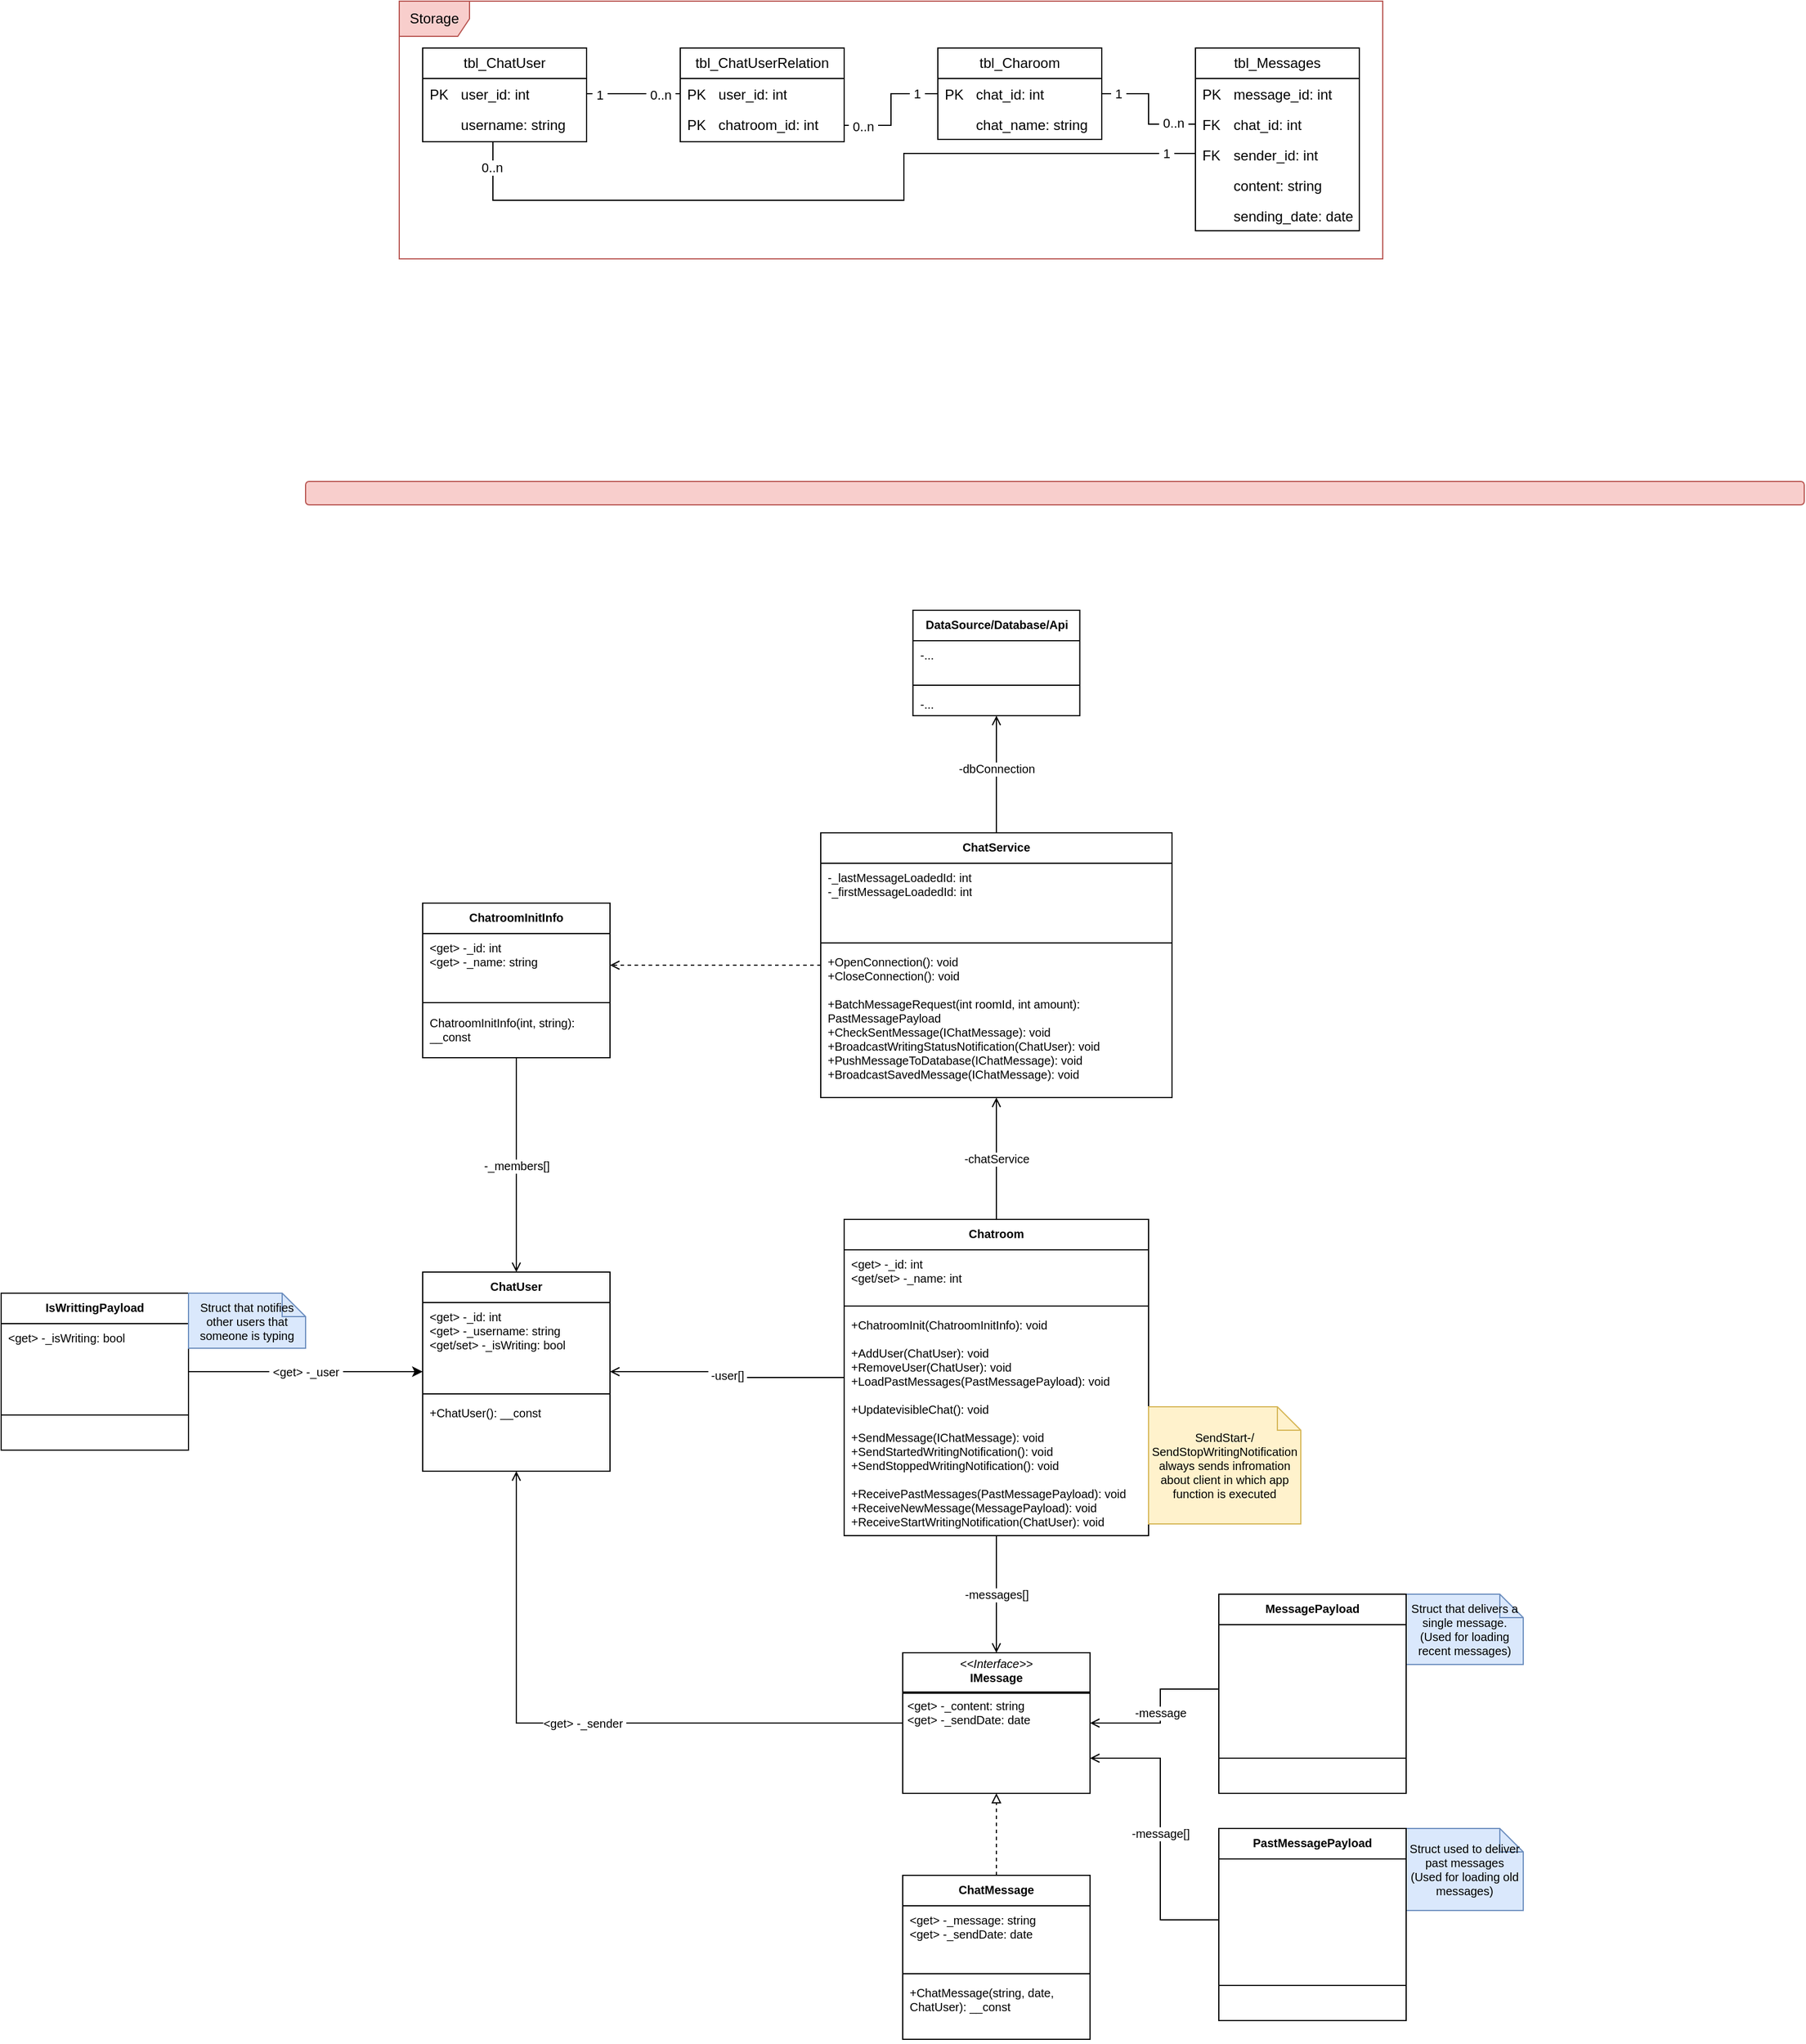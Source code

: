 <mxfile version="24.0.7" type="github">
  <diagram name="Pagina-1" id="_BIcd2fGNGywZXepcDtC">
    <mxGraphModel dx="1851" dy="1696" grid="1" gridSize="10" guides="1" tooltips="1" connect="1" arrows="1" fold="1" page="1" pageScale="1" pageWidth="827" pageHeight="1169" math="0" shadow="0">
      <root>
        <mxCell id="0" />
        <mxCell id="1" parent="0" />
        <mxCell id="oJ9yVa5YV7pGG5SNaFQi-99" value="Storage" style="shape=umlFrame;whiteSpace=wrap;html=1;pointerEvents=0;fillColor=#f8cecc;strokeColor=#b85450;swimlaneFillColor=none;fillStyle=auto;" vertex="1" parent="1">
          <mxGeometry x="-300" y="-680" width="840" height="220" as="geometry" />
        </mxCell>
        <mxCell id="otVkLo7p5fC6BMHa_1EE-22" value="Struct used to deliver past messages&lt;br style=&quot;font-size: 10px;&quot;&gt;(Used for loading old mes&lt;span style=&quot;background-color: initial; font-size: 10px;&quot;&gt;sages)&lt;/span&gt;" style="shape=note;size=20;whiteSpace=wrap;html=1;fontSize=10;fillColor=#dae8fc;strokeColor=#6c8ebf;" parent="1" vertex="1">
          <mxGeometry x="560" y="880" width="100" height="70" as="geometry" />
        </mxCell>
        <mxCell id="otVkLo7p5fC6BMHa_1EE-1" value="ChatUser" style="swimlane;fontStyle=1;align=center;verticalAlign=top;childLayout=stackLayout;horizontal=1;startSize=26;horizontalStack=0;resizeParent=1;resizeParentMax=0;resizeLast=0;collapsible=1;marginBottom=0;whiteSpace=wrap;html=1;fontSize=10;" parent="1" vertex="1">
          <mxGeometry x="-280" y="405" width="160" height="170" as="geometry" />
        </mxCell>
        <mxCell id="otVkLo7p5fC6BMHa_1EE-2" value="&lt;div style=&quot;font-size: 10px;&quot;&gt;&lt;span style=&quot;background-color: initial; font-size: 10px;&quot;&gt;&amp;lt;get&amp;gt; -_id: int&lt;/span&gt;&lt;br style=&quot;font-size: 10px;&quot;&gt;&lt;/div&gt;&lt;div style=&quot;font-size: 10px;&quot;&gt;&amp;lt;get&amp;gt; -_username: string&lt;div style=&quot;font-size: 10px;&quot;&gt;&amp;lt;get/set&amp;gt; -_isWriting: bool&lt;/div&gt;&lt;div style=&quot;font-size: 10px;&quot;&gt;&lt;br style=&quot;font-size: 10px;&quot;&gt;&lt;/div&gt;&lt;div style=&quot;font-size: 10px;&quot;&gt;&lt;br style=&quot;font-size: 10px;&quot;&gt;&lt;/div&gt;&lt;/div&gt;" style="text;strokeColor=none;fillColor=none;align=left;verticalAlign=top;spacingLeft=4;spacingRight=4;overflow=hidden;rotatable=0;points=[[0,0.5],[1,0.5]];portConstraint=eastwest;whiteSpace=wrap;html=1;fontSize=10;" parent="otVkLo7p5fC6BMHa_1EE-1" vertex="1">
          <mxGeometry y="26" width="160" height="74" as="geometry" />
        </mxCell>
        <mxCell id="otVkLo7p5fC6BMHa_1EE-3" value="" style="line;strokeWidth=1;fillColor=none;align=left;verticalAlign=middle;spacingTop=-1;spacingLeft=3;spacingRight=3;rotatable=0;labelPosition=right;points=[];portConstraint=eastwest;strokeColor=inherit;fontSize=10;" parent="otVkLo7p5fC6BMHa_1EE-1" vertex="1">
          <mxGeometry y="100" width="160" height="8" as="geometry" />
        </mxCell>
        <mxCell id="otVkLo7p5fC6BMHa_1EE-4" value="+ChatUser(): __const" style="text;strokeColor=none;fillColor=none;align=left;verticalAlign=top;spacingLeft=4;spacingRight=4;overflow=hidden;rotatable=0;points=[[0,0.5],[1,0.5]];portConstraint=eastwest;whiteSpace=wrap;html=1;fontSize=10;" parent="otVkLo7p5fC6BMHa_1EE-1" vertex="1">
          <mxGeometry y="108" width="160" height="62" as="geometry" />
        </mxCell>
        <mxCell id="oJ9yVa5YV7pGG5SNaFQi-9" style="edgeStyle=orthogonalEdgeStyle;rounded=0;orthogonalLoop=1;jettySize=auto;html=1;endArrow=open;endFill=0;fontSize=10;" edge="1" parent="1" source="otVkLo7p5fC6BMHa_1EE-5" target="oJ9yVa5YV7pGG5SNaFQi-4">
          <mxGeometry relative="1" as="geometry" />
        </mxCell>
        <mxCell id="oJ9yVa5YV7pGG5SNaFQi-23" value="-dbConnection" style="edgeLabel;html=1;align=center;verticalAlign=middle;resizable=0;points=[];fontSize=10;" vertex="1" connectable="0" parent="oJ9yVa5YV7pGG5SNaFQi-9">
          <mxGeometry x="0.11" relative="1" as="geometry">
            <mxPoint as="offset" />
          </mxGeometry>
        </mxCell>
        <mxCell id="oJ9yVa5YV7pGG5SNaFQi-48" style="edgeStyle=orthogonalEdgeStyle;rounded=0;orthogonalLoop=1;jettySize=auto;html=1;dashed=1;endArrow=open;endFill=0;" edge="1" parent="1" source="otVkLo7p5fC6BMHa_1EE-5" target="oJ9yVa5YV7pGG5SNaFQi-25">
          <mxGeometry relative="1" as="geometry" />
        </mxCell>
        <mxCell id="otVkLo7p5fC6BMHa_1EE-5" value="Chat&lt;span style=&quot;background-color: initial; font-size: 10px;&quot;&gt;Service&lt;/span&gt;" style="swimlane;fontStyle=1;align=center;verticalAlign=top;childLayout=stackLayout;horizontal=1;startSize=26;horizontalStack=0;resizeParent=1;resizeParentMax=0;resizeLast=0;collapsible=1;marginBottom=0;whiteSpace=wrap;html=1;fontSize=10;" parent="1" vertex="1">
          <mxGeometry x="60" y="30" width="300" height="226" as="geometry">
            <mxRectangle x="60" y="30" width="90" height="30" as="alternateBounds" />
          </mxGeometry>
        </mxCell>
        <mxCell id="otVkLo7p5fC6BMHa_1EE-6" value="&lt;div style=&quot;font-size: 10px;&quot;&gt;-_lastMessageLoadedId: int&lt;/div&gt;&lt;div style=&quot;font-size: 10px;&quot;&gt;-_firstMessageLoadedId: int&lt;/div&gt;" style="text;strokeColor=none;fillColor=none;align=left;verticalAlign=top;spacingLeft=4;spacingRight=4;overflow=hidden;rotatable=0;points=[[0,0.5],[1,0.5]];portConstraint=eastwest;whiteSpace=wrap;html=1;fontSize=10;" parent="otVkLo7p5fC6BMHa_1EE-5" vertex="1">
          <mxGeometry y="26" width="300" height="64" as="geometry" />
        </mxCell>
        <mxCell id="otVkLo7p5fC6BMHa_1EE-7" value="" style="line;strokeWidth=1;fillColor=none;align=left;verticalAlign=middle;spacingTop=-1;spacingLeft=3;spacingRight=3;rotatable=0;labelPosition=right;points=[];portConstraint=eastwest;strokeColor=inherit;fontSize=10;" parent="otVkLo7p5fC6BMHa_1EE-5" vertex="1">
          <mxGeometry y="90" width="300" height="8" as="geometry" />
        </mxCell>
        <mxCell id="otVkLo7p5fC6BMHa_1EE-8" value="+OpenConnection(): void&lt;div style=&quot;font-size: 10px;&quot;&gt;+CloseConnection(): void&lt;/div&gt;&lt;div style=&quot;font-size: 10px;&quot;&gt;&lt;br style=&quot;font-size: 10px;&quot;&gt;&lt;/div&gt;&lt;div style=&quot;font-size: 10px;&quot;&gt;+BatchMessageRequest(int roomId, int amount): PastMessagePayload&lt;/div&gt;+CheckSentMessage(IChatMessage): void&lt;div style=&quot;font-size: 10px;&quot;&gt;+BroadcastWritingStatusNotification(ChatUser): void&lt;/div&gt;&lt;div style=&quot;font-size: 10px;&quot;&gt;+PushMessageToDatabase(IChatMessage): void&lt;/div&gt;&lt;div style=&quot;font-size: 10px;&quot;&gt;+BroadcastSavedMessage(IChatMessage): void&lt;/div&gt;" style="text;strokeColor=none;fillColor=none;align=left;verticalAlign=top;spacingLeft=4;spacingRight=4;overflow=hidden;rotatable=0;points=[[0,0.5],[1,0.5]];portConstraint=eastwest;whiteSpace=wrap;html=1;fontSize=10;" parent="otVkLo7p5fC6BMHa_1EE-5" vertex="1">
          <mxGeometry y="98" width="300" height="128" as="geometry" />
        </mxCell>
        <mxCell id="oJ9yVa5YV7pGG5SNaFQi-1" value="-messages[]" style="edgeStyle=orthogonalEdgeStyle;rounded=0;orthogonalLoop=1;jettySize=auto;html=1;endArrow=open;endFill=0;fontSize=10;" edge="1" parent="1" source="otVkLo7p5fC6BMHa_1EE-9" target="oJ9yVa5YV7pGG5SNaFQi-46">
          <mxGeometry relative="1" as="geometry" />
        </mxCell>
        <mxCell id="oJ9yVa5YV7pGG5SNaFQi-2" value="&amp;nbsp;-user[]&amp;nbsp;" style="edgeStyle=orthogonalEdgeStyle;rounded=0;orthogonalLoop=1;jettySize=auto;html=1;endArrow=open;endFill=0;fontSize=10;" edge="1" parent="1" source="otVkLo7p5fC6BMHa_1EE-9" target="otVkLo7p5fC6BMHa_1EE-1">
          <mxGeometry relative="1" as="geometry" />
        </mxCell>
        <mxCell id="oJ9yVa5YV7pGG5SNaFQi-8" value="-chatService" style="edgeStyle=orthogonalEdgeStyle;rounded=0;orthogonalLoop=1;jettySize=auto;html=1;fontSize=10;endArrow=open;endFill=0;" edge="1" parent="1" source="otVkLo7p5fC6BMHa_1EE-9" target="otVkLo7p5fC6BMHa_1EE-5">
          <mxGeometry relative="1" as="geometry" />
        </mxCell>
        <mxCell id="otVkLo7p5fC6BMHa_1EE-9" value="Chatroom" style="swimlane;fontStyle=1;align=center;verticalAlign=top;childLayout=stackLayout;horizontal=1;startSize=26;horizontalStack=0;resizeParent=1;resizeParentMax=0;resizeLast=0;collapsible=1;marginBottom=0;whiteSpace=wrap;html=1;fontSize=10;" parent="1" vertex="1">
          <mxGeometry x="80" y="360" width="260" height="270" as="geometry" />
        </mxCell>
        <mxCell id="otVkLo7p5fC6BMHa_1EE-10" value="&amp;lt;get&amp;gt; -_id: int&lt;div&gt;&amp;lt;get/set&amp;gt; -_name: int&lt;span style=&quot;background-color: initial;&quot;&gt;&amp;nbsp;&lt;/span&gt;&lt;/div&gt;" style="text;strokeColor=none;fillColor=none;align=left;verticalAlign=top;spacingLeft=4;spacingRight=4;overflow=hidden;rotatable=0;points=[[0,0.5],[1,0.5]];portConstraint=eastwest;whiteSpace=wrap;html=1;fontSize=10;" parent="otVkLo7p5fC6BMHa_1EE-9" vertex="1">
          <mxGeometry y="26" width="260" height="44" as="geometry" />
        </mxCell>
        <mxCell id="otVkLo7p5fC6BMHa_1EE-11" value="" style="line;strokeWidth=1;fillColor=none;align=left;verticalAlign=middle;spacingTop=-1;spacingLeft=3;spacingRight=3;rotatable=0;labelPosition=right;points=[];portConstraint=eastwest;strokeColor=inherit;fontSize=10;" parent="otVkLo7p5fC6BMHa_1EE-9" vertex="1">
          <mxGeometry y="70" width="260" height="8" as="geometry" />
        </mxCell>
        <mxCell id="otVkLo7p5fC6BMHa_1EE-12" value="&lt;div style=&quot;font-size: 10px;&quot;&gt;+ChatroomInit(ChatroomInitInfo): void&lt;/div&gt;&lt;div style=&quot;font-size: 10px;&quot;&gt;&lt;br&gt;&lt;/div&gt;+AddUser(ChatUser): void&lt;div style=&quot;font-size: 10px;&quot;&gt;+RemoveUser(ChatUser): void&lt;/div&gt;&lt;div style=&quot;font-size: 10px;&quot;&gt;+LoadPastMessages(PastMessagePayload): void&lt;br style=&quot;font-size: 10px;&quot;&gt;&lt;div style=&quot;font-size: 10px;&quot;&gt;&lt;br style=&quot;font-size: 10px;&quot;&gt;&lt;/div&gt;&lt;div style=&quot;font-size: 10px;&quot;&gt;+UpdatevisibleChat(): void&lt;br&gt;&lt;/div&gt;&lt;div style=&quot;font-size: 10px;&quot;&gt;&lt;br&gt;&lt;/div&gt;&lt;div style=&quot;font-size: 10px;&quot;&gt;+SendMessage(IChatMessage): void&lt;/div&gt;&lt;div style=&quot;font-size: 10px;&quot;&gt;+SendStartedWritingNotification(): void&lt;br style=&quot;font-size: 10px;&quot;&gt;&lt;/div&gt;&lt;div style=&quot;font-size: 10px;&quot;&gt;&lt;span style=&quot;background-color: initial; font-size: 10px;&quot;&gt;+SendStoppedWritingNotification(): void&lt;/span&gt;&lt;br style=&quot;font-size: 10px;&quot;&gt;&lt;/div&gt;&lt;div style=&quot;font-size: 10px;&quot;&gt;&lt;span style=&quot;background-color: initial; font-size: 10px;&quot;&gt;&lt;br style=&quot;font-size: 10px;&quot;&gt;&lt;/span&gt;&lt;/div&gt;&lt;div style=&quot;font-size: 10px;&quot;&gt;+ReceivePastMessages(PastMessagePayload): void&lt;span style=&quot;background-color: initial; font-size: 10px;&quot;&gt;&lt;br style=&quot;font-size: 10px;&quot;&gt;&lt;/span&gt;&lt;/div&gt;&lt;div style=&quot;font-size: 10px;&quot;&gt;&lt;div style=&quot;font-size: 10px;&quot;&gt;+ReceiveNewMessage(MessagePayload): void&lt;/div&gt;&lt;div style=&quot;font-size: 10px;&quot;&gt;+ReceiveStartWritingNotification(ChatUser): void&lt;/div&gt;&lt;/div&gt;&lt;/div&gt;" style="text;strokeColor=none;fillColor=none;align=left;verticalAlign=top;spacingLeft=4;spacingRight=4;overflow=hidden;rotatable=0;points=[[0,0.5],[1,0.5]];portConstraint=eastwest;whiteSpace=wrap;html=1;fontSize=10;" parent="otVkLo7p5fC6BMHa_1EE-9" vertex="1">
          <mxGeometry y="78" width="260" height="192" as="geometry" />
        </mxCell>
        <mxCell id="oJ9yVa5YV7pGG5SNaFQi-47" style="edgeStyle=orthogonalEdgeStyle;rounded=0;orthogonalLoop=1;jettySize=auto;html=1;dashed=1;endArrow=block;endFill=0;fontSize=10;" edge="1" parent="1" source="otVkLo7p5fC6BMHa_1EE-13" target="oJ9yVa5YV7pGG5SNaFQi-46">
          <mxGeometry relative="1" as="geometry" />
        </mxCell>
        <mxCell id="otVkLo7p5fC6BMHa_1EE-13" value="ChatMessage" style="swimlane;fontStyle=1;align=center;verticalAlign=top;childLayout=stackLayout;horizontal=1;startSize=26;horizontalStack=0;resizeParent=1;resizeParentMax=0;resizeLast=0;collapsible=1;marginBottom=0;whiteSpace=wrap;html=1;fontSize=10;" parent="1" vertex="1">
          <mxGeometry x="130" y="920" width="160" height="140" as="geometry" />
        </mxCell>
        <mxCell id="otVkLo7p5fC6BMHa_1EE-14" value="&amp;lt;get&amp;gt; -_message: string&lt;div style=&quot;font-size: 10px;&quot;&gt;&amp;lt;get&amp;gt; -_sendDate: date&lt;/div&gt;" style="text;strokeColor=none;fillColor=none;align=left;verticalAlign=top;spacingLeft=4;spacingRight=4;overflow=hidden;rotatable=0;points=[[0,0.5],[1,0.5]];portConstraint=eastwest;whiteSpace=wrap;html=1;fontSize=10;" parent="otVkLo7p5fC6BMHa_1EE-13" vertex="1">
          <mxGeometry y="26" width="160" height="54" as="geometry" />
        </mxCell>
        <mxCell id="otVkLo7p5fC6BMHa_1EE-15" value="" style="line;strokeWidth=1;fillColor=none;align=left;verticalAlign=middle;spacingTop=-1;spacingLeft=3;spacingRight=3;rotatable=0;labelPosition=right;points=[];portConstraint=eastwest;strokeColor=inherit;fontSize=10;" parent="otVkLo7p5fC6BMHa_1EE-13" vertex="1">
          <mxGeometry y="80" width="160" height="8" as="geometry" />
        </mxCell>
        <mxCell id="otVkLo7p5fC6BMHa_1EE-16" value="+ChatMessage(string, date, ChatUser): __const" style="text;strokeColor=none;fillColor=none;align=left;verticalAlign=top;spacingLeft=4;spacingRight=4;overflow=hidden;rotatable=0;points=[[0,0.5],[1,0.5]];portConstraint=eastwest;whiteSpace=wrap;html=1;fontSize=10;" parent="otVkLo7p5fC6BMHa_1EE-13" vertex="1">
          <mxGeometry y="88" width="160" height="52" as="geometry" />
        </mxCell>
        <mxCell id="otVkLo7p5fC6BMHa_1EE-17" value="PastMessagePayload" style="swimlane;fontStyle=1;align=center;verticalAlign=top;childLayout=stackLayout;horizontal=1;startSize=26;horizontalStack=0;resizeParent=1;resizeParentMax=0;resizeLast=0;collapsible=1;marginBottom=0;whiteSpace=wrap;html=1;fontSize=10;" parent="1" vertex="1">
          <mxGeometry x="400" y="880" width="160" height="164" as="geometry" />
        </mxCell>
        <mxCell id="otVkLo7p5fC6BMHa_1EE-18" value="&amp;nbsp;" style="text;strokeColor=none;fillColor=none;align=left;verticalAlign=top;spacingLeft=4;spacingRight=4;overflow=hidden;rotatable=0;points=[[0,0.5],[1,0.5]];portConstraint=eastwest;whiteSpace=wrap;html=1;fontSize=10;" parent="otVkLo7p5fC6BMHa_1EE-17" vertex="1">
          <mxGeometry y="26" width="160" height="104" as="geometry" />
        </mxCell>
        <mxCell id="otVkLo7p5fC6BMHa_1EE-19" value="" style="line;strokeWidth=1;fillColor=none;align=left;verticalAlign=middle;spacingTop=-1;spacingLeft=3;spacingRight=3;rotatable=0;labelPosition=right;points=[];portConstraint=eastwest;strokeColor=inherit;fontSize=10;" parent="otVkLo7p5fC6BMHa_1EE-17" vertex="1">
          <mxGeometry y="130" width="160" height="8" as="geometry" />
        </mxCell>
        <mxCell id="otVkLo7p5fC6BMHa_1EE-20" value="&amp;nbsp;" style="text;strokeColor=none;fillColor=none;align=left;verticalAlign=top;spacingLeft=4;spacingRight=4;overflow=hidden;rotatable=0;points=[[0,0.5],[1,0.5]];portConstraint=eastwest;whiteSpace=wrap;html=1;fontSize=10;" parent="otVkLo7p5fC6BMHa_1EE-17" vertex="1">
          <mxGeometry y="138" width="160" height="26" as="geometry" />
        </mxCell>
        <mxCell id="oJ9yVa5YV7pGG5SNaFQi-29" value="&amp;nbsp;&amp;lt;get&amp;gt; -_user&amp;nbsp;" style="edgeStyle=orthogonalEdgeStyle;rounded=0;orthogonalLoop=1;jettySize=auto;html=1;fontSize=10;" edge="1" parent="1" source="otVkLo7p5fC6BMHa_1EE-23" target="otVkLo7p5fC6BMHa_1EE-1">
          <mxGeometry relative="1" as="geometry" />
        </mxCell>
        <mxCell id="otVkLo7p5fC6BMHa_1EE-23" value="IsWrittingPayload" style="swimlane;fontStyle=1;align=center;verticalAlign=top;childLayout=stackLayout;horizontal=1;startSize=26;horizontalStack=0;resizeParent=1;resizeParentMax=0;resizeLast=0;collapsible=1;marginBottom=0;whiteSpace=wrap;html=1;fontSize=10;" parent="1" vertex="1">
          <mxGeometry x="-640" y="423" width="160" height="134" as="geometry" />
        </mxCell>
        <mxCell id="otVkLo7p5fC6BMHa_1EE-24" value="&amp;lt;get&amp;gt; -_isWriting: bool" style="text;strokeColor=none;fillColor=none;align=left;verticalAlign=top;spacingLeft=4;spacingRight=4;overflow=hidden;rotatable=0;points=[[0,0.5],[1,0.5]];portConstraint=eastwest;whiteSpace=wrap;html=1;fontSize=10;" parent="otVkLo7p5fC6BMHa_1EE-23" vertex="1">
          <mxGeometry y="26" width="160" height="74" as="geometry" />
        </mxCell>
        <mxCell id="otVkLo7p5fC6BMHa_1EE-25" value="" style="line;strokeWidth=1;fillColor=none;align=left;verticalAlign=middle;spacingTop=-1;spacingLeft=3;spacingRight=3;rotatable=0;labelPosition=right;points=[];portConstraint=eastwest;strokeColor=inherit;fontSize=10;" parent="otVkLo7p5fC6BMHa_1EE-23" vertex="1">
          <mxGeometry y="100" width="160" height="8" as="geometry" />
        </mxCell>
        <mxCell id="otVkLo7p5fC6BMHa_1EE-26" value="&amp;nbsp;" style="text;strokeColor=none;fillColor=none;align=left;verticalAlign=top;spacingLeft=4;spacingRight=4;overflow=hidden;rotatable=0;points=[[0,0.5],[1,0.5]];portConstraint=eastwest;whiteSpace=wrap;html=1;fontSize=10;" parent="otVkLo7p5fC6BMHa_1EE-23" vertex="1">
          <mxGeometry y="108" width="160" height="26" as="geometry" />
        </mxCell>
        <mxCell id="otVkLo7p5fC6BMHa_1EE-28" value="Struct that notifies other users that someone is typing" style="shape=note;size=20;whiteSpace=wrap;html=1;fontSize=10;fillColor=#dae8fc;strokeColor=#6c8ebf;" parent="1" vertex="1">
          <mxGeometry x="-480" y="423" width="100" height="47" as="geometry" />
        </mxCell>
        <mxCell id="otVkLo7p5fC6BMHa_1EE-33" value="Struct that delivers a single message.&lt;br style=&quot;font-size: 10px;&quot;&gt;(Used for loading recent messages)" style="shape=note;size=20;whiteSpace=wrap;html=1;fontSize=10;fillColor=#dae8fc;strokeColor=#6c8ebf;" parent="1" vertex="1">
          <mxGeometry x="560" y="680" width="100" height="60" as="geometry" />
        </mxCell>
        <mxCell id="oJ9yVa5YV7pGG5SNaFQi-3" value="&amp;lt;get&amp;gt; -_sender&amp;nbsp;" style="edgeStyle=orthogonalEdgeStyle;rounded=0;orthogonalLoop=1;jettySize=auto;html=1;endArrow=open;endFill=0;fontSize=10;" edge="1" parent="1" source="oJ9yVa5YV7pGG5SNaFQi-46" target="otVkLo7p5fC6BMHa_1EE-1">
          <mxGeometry relative="1" as="geometry" />
        </mxCell>
        <mxCell id="oJ9yVa5YV7pGG5SNaFQi-4" value="DataSource/Database/Api" style="swimlane;fontStyle=1;align=center;verticalAlign=top;childLayout=stackLayout;horizontal=1;startSize=26;horizontalStack=0;resizeParent=1;resizeParentMax=0;resizeLast=0;collapsible=1;marginBottom=0;whiteSpace=wrap;html=1;fontSize=10;" vertex="1" parent="1">
          <mxGeometry x="138.75" y="-160" width="142.5" height="90" as="geometry" />
        </mxCell>
        <mxCell id="oJ9yVa5YV7pGG5SNaFQi-5" value="-..." style="text;strokeColor=none;fillColor=none;align=left;verticalAlign=top;spacingLeft=4;spacingRight=4;overflow=hidden;rotatable=0;points=[[0,0.5],[1,0.5]];portConstraint=eastwest;whiteSpace=wrap;html=1;fontSize=10;" vertex="1" parent="oJ9yVa5YV7pGG5SNaFQi-4">
          <mxGeometry y="26" width="142.5" height="34" as="geometry" />
        </mxCell>
        <mxCell id="oJ9yVa5YV7pGG5SNaFQi-6" value="" style="line;strokeWidth=1;fillColor=none;align=left;verticalAlign=middle;spacingTop=-1;spacingLeft=3;spacingRight=3;rotatable=0;labelPosition=right;points=[];portConstraint=eastwest;strokeColor=inherit;fontSize=10;" vertex="1" parent="oJ9yVa5YV7pGG5SNaFQi-4">
          <mxGeometry y="60" width="142.5" height="8" as="geometry" />
        </mxCell>
        <mxCell id="oJ9yVa5YV7pGG5SNaFQi-7" value="-..." style="text;strokeColor=none;fillColor=none;align=left;verticalAlign=top;spacingLeft=4;spacingRight=4;overflow=hidden;rotatable=0;points=[[0,0.5],[1,0.5]];portConstraint=eastwest;whiteSpace=wrap;html=1;fontSize=10;" vertex="1" parent="oJ9yVa5YV7pGG5SNaFQi-4">
          <mxGeometry y="68" width="142.5" height="22" as="geometry" />
        </mxCell>
        <mxCell id="oJ9yVa5YV7pGG5SNaFQi-10" value="SendStart-/&lt;div style=&quot;font-size: 10px;&quot;&gt;SendStopWritingNotification always sends infromation about client in which app function is executed&lt;/div&gt;" style="shape=note;size=20;whiteSpace=wrap;html=1;fontSize=10;fillColor=#fff2cc;strokeColor=#d6b656;" vertex="1" parent="1">
          <mxGeometry x="340" y="520" width="130" height="100" as="geometry" />
        </mxCell>
        <mxCell id="oJ9yVa5YV7pGG5SNaFQi-11" value="" style="rounded=1;whiteSpace=wrap;html=1;fillColor=#f8cecc;strokeColor=#b85450;fontSize=10;" vertex="1" parent="1">
          <mxGeometry x="-380" y="-270" width="1280" height="20" as="geometry" />
        </mxCell>
        <mxCell id="otVkLo7p5fC6BMHa_1EE-29" value="MessagePayload" style="swimlane;fontStyle=1;align=center;verticalAlign=top;childLayout=stackLayout;horizontal=1;startSize=26;horizontalStack=0;resizeParent=1;resizeParentMax=0;resizeLast=0;collapsible=1;marginBottom=0;whiteSpace=wrap;html=1;fontSize=10;" parent="1" vertex="1">
          <mxGeometry x="400" y="680" width="160" height="170" as="geometry" />
        </mxCell>
        <mxCell id="otVkLo7p5fC6BMHa_1EE-30" value="&amp;nbsp;" style="text;strokeColor=none;fillColor=none;align=left;verticalAlign=top;spacingLeft=4;spacingRight=4;overflow=hidden;rotatable=0;points=[[0,0.5],[1,0.5]];portConstraint=eastwest;whiteSpace=wrap;html=1;fontSize=10;" parent="otVkLo7p5fC6BMHa_1EE-29" vertex="1">
          <mxGeometry y="26" width="160" height="110" as="geometry" />
        </mxCell>
        <mxCell id="otVkLo7p5fC6BMHa_1EE-31" value="" style="line;strokeWidth=1;fillColor=none;align=left;verticalAlign=middle;spacingTop=-1;spacingLeft=3;spacingRight=3;rotatable=0;labelPosition=right;points=[];portConstraint=eastwest;strokeColor=inherit;fontSize=10;" parent="otVkLo7p5fC6BMHa_1EE-29" vertex="1">
          <mxGeometry y="136" width="160" height="8" as="geometry" />
        </mxCell>
        <mxCell id="otVkLo7p5fC6BMHa_1EE-32" value="&amp;nbsp;" style="text;strokeColor=none;fillColor=none;align=left;verticalAlign=top;spacingLeft=4;spacingRight=4;overflow=hidden;rotatable=0;points=[[0,0.5],[1,0.5]];portConstraint=eastwest;whiteSpace=wrap;html=1;fontSize=10;" parent="otVkLo7p5fC6BMHa_1EE-29" vertex="1">
          <mxGeometry y="144" width="160" height="26" as="geometry" />
        </mxCell>
        <mxCell id="oJ9yVa5YV7pGG5SNaFQi-24" value="ChatroomInitInfo" style="swimlane;fontStyle=1;align=center;verticalAlign=top;childLayout=stackLayout;horizontal=1;startSize=26;horizontalStack=0;resizeParent=1;resizeParentMax=0;resizeLast=0;collapsible=1;marginBottom=0;whiteSpace=wrap;html=1;fontSize=10;" vertex="1" parent="1">
          <mxGeometry x="-280" y="90" width="160" height="132" as="geometry" />
        </mxCell>
        <mxCell id="oJ9yVa5YV7pGG5SNaFQi-25" value="&amp;lt;get&amp;gt; -_id: int&lt;div style=&quot;font-size: 10px;&quot;&gt;&amp;lt;get&amp;gt; -_name: string&lt;span style=&quot;background-color: initial; font-size: 10px;&quot;&gt;&amp;nbsp;&lt;/span&gt;&lt;/div&gt;" style="text;strokeColor=none;fillColor=none;align=left;verticalAlign=top;spacingLeft=4;spacingRight=4;overflow=hidden;rotatable=0;points=[[0,0.5],[1,0.5]];portConstraint=eastwest;whiteSpace=wrap;html=1;fontSize=10;" vertex="1" parent="oJ9yVa5YV7pGG5SNaFQi-24">
          <mxGeometry y="26" width="160" height="54" as="geometry" />
        </mxCell>
        <mxCell id="oJ9yVa5YV7pGG5SNaFQi-26" value="" style="line;strokeWidth=1;fillColor=none;align=left;verticalAlign=middle;spacingTop=-1;spacingLeft=3;spacingRight=3;rotatable=0;labelPosition=right;points=[];portConstraint=eastwest;strokeColor=inherit;fontSize=10;" vertex="1" parent="oJ9yVa5YV7pGG5SNaFQi-24">
          <mxGeometry y="80" width="160" height="10" as="geometry" />
        </mxCell>
        <mxCell id="oJ9yVa5YV7pGG5SNaFQi-27" value="ChatroomInitInfo(int, string): __const" style="text;strokeColor=none;fillColor=none;align=left;verticalAlign=top;spacingLeft=4;spacingRight=4;overflow=hidden;rotatable=0;points=[[0,0.5],[1,0.5]];portConstraint=eastwest;whiteSpace=wrap;html=1;fontSize=10;" vertex="1" parent="oJ9yVa5YV7pGG5SNaFQi-24">
          <mxGeometry y="90" width="160" height="42" as="geometry" />
        </mxCell>
        <mxCell id="oJ9yVa5YV7pGG5SNaFQi-28" value="-_members[]" style="edgeStyle=orthogonalEdgeStyle;rounded=0;orthogonalLoop=1;jettySize=auto;html=1;endArrow=open;endFill=0;fontSize=10;" edge="1" parent="1" source="oJ9yVa5YV7pGG5SNaFQi-24" target="otVkLo7p5fC6BMHa_1EE-1">
          <mxGeometry relative="1" as="geometry" />
        </mxCell>
        <mxCell id="oJ9yVa5YV7pGG5SNaFQi-30" value="&amp;nbsp;-message[]&amp;nbsp;" style="edgeStyle=orthogonalEdgeStyle;rounded=0;orthogonalLoop=1;jettySize=auto;html=1;endArrow=open;endFill=0;fontSize=10;" edge="1" parent="1" source="otVkLo7p5fC6BMHa_1EE-18" target="oJ9yVa5YV7pGG5SNaFQi-46">
          <mxGeometry relative="1" as="geometry">
            <Array as="points">
              <mxPoint x="350" y="958" />
              <mxPoint x="350" y="820" />
            </Array>
          </mxGeometry>
        </mxCell>
        <mxCell id="oJ9yVa5YV7pGG5SNaFQi-31" value="&amp;nbsp;-message&amp;nbsp;" style="edgeStyle=orthogonalEdgeStyle;rounded=0;orthogonalLoop=1;jettySize=auto;html=1;endArrow=open;endFill=0;fontSize=10;" edge="1" parent="1" source="otVkLo7p5fC6BMHa_1EE-30" target="oJ9yVa5YV7pGG5SNaFQi-46">
          <mxGeometry relative="1" as="geometry">
            <Array as="points">
              <mxPoint x="350" y="761" />
              <mxPoint x="350" y="790" />
            </Array>
          </mxGeometry>
        </mxCell>
        <mxCell id="oJ9yVa5YV7pGG5SNaFQi-46" value="&lt;p style=&quot;margin: 4px 0px 0px; text-align: center; font-size: 10px;&quot;&gt;&lt;font style=&quot;font-size: 10px;&quot;&gt;&lt;i style=&quot;font-size: 10px;&quot;&gt;&amp;lt;&amp;lt;Interface&amp;gt;&amp;gt;&lt;/i&gt;&lt;br style=&quot;font-size: 10px;&quot;&gt;&lt;b style=&quot;font-size: 10px;&quot;&gt;IMessage&lt;/b&gt;&lt;/font&gt;&lt;/p&gt;&lt;hr style=&quot;border-style: solid; font-size: 10px;&quot;&gt;&lt;p style=&quot;margin: 0px 0px 0px 4px; font-size: 10px;&quot;&gt;&lt;font style=&quot;font-size: 10px;&quot;&gt;&amp;lt;get&amp;gt; -_content: string&lt;br style=&quot;font-size: 10px;&quot;&gt;&amp;lt;get&amp;gt; -_sendDate: date&lt;/font&gt;&lt;/p&gt;&lt;p style=&quot;margin: 0px 0px 0px 4px; font-size: 10px;&quot;&gt;&lt;br style=&quot;font-size: 10px;&quot;&gt;&lt;/p&gt;" style="verticalAlign=top;align=left;overflow=fill;html=1;whiteSpace=wrap;fontSize=10;" vertex="1" parent="1">
          <mxGeometry x="130" y="730" width="160" height="120" as="geometry" />
        </mxCell>
        <mxCell id="oJ9yVa5YV7pGG5SNaFQi-55" value="tbl_Charoom" style="swimlane;fontStyle=0;childLayout=stackLayout;horizontal=1;startSize=26;fillColor=none;horizontalStack=0;resizeParent=1;resizeParentMax=0;resizeLast=0;collapsible=1;marginBottom=0;whiteSpace=wrap;html=1;" vertex="1" parent="1">
          <mxGeometry x="160" y="-640" width="140" height="78" as="geometry" />
        </mxCell>
        <mxCell id="oJ9yVa5YV7pGG5SNaFQi-57" value="PK&lt;span style=&quot;white-space: pre;&quot;&gt;&#x9;&lt;/span&gt;chat_id: int" style="text;strokeColor=none;fillColor=none;align=left;verticalAlign=top;spacingLeft=4;spacingRight=4;overflow=hidden;rotatable=0;points=[[0,0.5],[1,0.5]];portConstraint=eastwest;whiteSpace=wrap;html=1;" vertex="1" parent="oJ9yVa5YV7pGG5SNaFQi-55">
          <mxGeometry y="26" width="140" height="26" as="geometry" />
        </mxCell>
        <mxCell id="oJ9yVa5YV7pGG5SNaFQi-98" value="&lt;span style=&quot;white-space: pre;&quot;&gt;&#x9;&lt;/span&gt;chat_name: string" style="text;strokeColor=none;fillColor=none;align=left;verticalAlign=top;spacingLeft=4;spacingRight=4;overflow=hidden;rotatable=0;points=[[0,0.5],[1,0.5]];portConstraint=eastwest;whiteSpace=wrap;html=1;" vertex="1" parent="oJ9yVa5YV7pGG5SNaFQi-55">
          <mxGeometry y="52" width="140" height="26" as="geometry" />
        </mxCell>
        <mxCell id="oJ9yVa5YV7pGG5SNaFQi-85" style="edgeStyle=orthogonalEdgeStyle;rounded=0;orthogonalLoop=1;jettySize=auto;html=1;endArrow=none;endFill=0;spacing=0;" edge="1" parent="1" source="oJ9yVa5YV7pGG5SNaFQi-59" target="oJ9yVa5YV7pGG5SNaFQi-77">
          <mxGeometry relative="1" as="geometry">
            <mxPoint x="330" y="-500" as="targetPoint" />
            <Array as="points">
              <mxPoint x="-220" y="-510" />
              <mxPoint x="131" y="-510" />
              <mxPoint x="131" y="-550" />
            </Array>
          </mxGeometry>
        </mxCell>
        <mxCell id="oJ9yVa5YV7pGG5SNaFQi-96" value="&amp;nbsp;1&amp;nbsp;" style="edgeLabel;html=1;align=center;verticalAlign=middle;resizable=0;points=[];" vertex="1" connectable="0" parent="oJ9yVa5YV7pGG5SNaFQi-85">
          <mxGeometry x="0.927" relative="1" as="geometry">
            <mxPoint as="offset" />
          </mxGeometry>
        </mxCell>
        <mxCell id="oJ9yVa5YV7pGG5SNaFQi-97" value="&amp;nbsp;0..n&amp;nbsp;" style="edgeLabel;html=1;align=center;verticalAlign=middle;resizable=0;points=[];" vertex="1" connectable="0" parent="oJ9yVa5YV7pGG5SNaFQi-85">
          <mxGeometry x="-0.936" y="-1" relative="1" as="geometry">
            <mxPoint as="offset" />
          </mxGeometry>
        </mxCell>
        <mxCell id="oJ9yVa5YV7pGG5SNaFQi-59" value="tbl_ChatUser" style="swimlane;fontStyle=0;childLayout=stackLayout;horizontal=1;startSize=26;fillColor=none;horizontalStack=0;resizeParent=1;resizeParentMax=0;resizeLast=0;collapsible=1;marginBottom=0;whiteSpace=wrap;html=1;" vertex="1" parent="1">
          <mxGeometry x="-280" y="-640" width="140" height="80" as="geometry" />
        </mxCell>
        <mxCell id="oJ9yVa5YV7pGG5SNaFQi-60" value="PK&lt;span style=&quot;white-space: pre;&quot;&gt;&#x9;&lt;/span&gt;user_id: int" style="text;strokeColor=none;fillColor=none;align=left;verticalAlign=top;spacingLeft=4;spacingRight=4;overflow=hidden;rotatable=0;points=[[0,0.5],[1,0.5]];portConstraint=eastwest;whiteSpace=wrap;html=1;" vertex="1" parent="oJ9yVa5YV7pGG5SNaFQi-59">
          <mxGeometry y="26" width="140" height="26" as="geometry" />
        </mxCell>
        <mxCell id="oJ9yVa5YV7pGG5SNaFQi-67" value="&lt;span style=&quot;white-space: pre;&quot;&gt;&#x9;&lt;/span&gt;username: string" style="text;strokeColor=none;fillColor=none;align=left;verticalAlign=top;spacingLeft=4;spacingRight=4;overflow=hidden;rotatable=0;points=[[0,0.5],[1,0.5]];portConstraint=eastwest;whiteSpace=wrap;html=1;" vertex="1" parent="oJ9yVa5YV7pGG5SNaFQi-59">
          <mxGeometry y="52" width="140" height="28" as="geometry" />
        </mxCell>
        <mxCell id="oJ9yVa5YV7pGG5SNaFQi-61" value="tbl_ChatUserRelation" style="swimlane;fontStyle=0;childLayout=stackLayout;horizontal=1;startSize=26;fillColor=none;horizontalStack=0;resizeParent=1;resizeParentMax=0;resizeLast=0;collapsible=1;marginBottom=0;whiteSpace=wrap;html=1;" vertex="1" parent="1">
          <mxGeometry x="-60" y="-640" width="140" height="80" as="geometry" />
        </mxCell>
        <mxCell id="oJ9yVa5YV7pGG5SNaFQi-64" value="PK&lt;span style=&quot;white-space: pre;&quot;&gt;&#x9;&lt;/span&gt;user_id: int" style="text;strokeColor=none;fillColor=none;align=left;verticalAlign=top;spacingLeft=4;spacingRight=4;overflow=hidden;rotatable=0;points=[[0,0.5],[1,0.5]];portConstraint=eastwest;whiteSpace=wrap;html=1;" vertex="1" parent="oJ9yVa5YV7pGG5SNaFQi-61">
          <mxGeometry y="26" width="140" height="26" as="geometry" />
        </mxCell>
        <mxCell id="oJ9yVa5YV7pGG5SNaFQi-62" value="PK&lt;span style=&quot;white-space: pre;&quot;&gt;&#x9;&lt;/span&gt;chatroom_id: int" style="text;strokeColor=none;fillColor=none;align=left;verticalAlign=top;spacingLeft=4;spacingRight=4;overflow=hidden;rotatable=0;points=[[0,0.5],[1,0.5]];portConstraint=eastwest;whiteSpace=wrap;html=1;" vertex="1" parent="oJ9yVa5YV7pGG5SNaFQi-61">
          <mxGeometry y="52" width="140" height="28" as="geometry" />
        </mxCell>
        <mxCell id="oJ9yVa5YV7pGG5SNaFQi-63" style="edgeStyle=orthogonalEdgeStyle;rounded=0;orthogonalLoop=1;jettySize=auto;html=1;endArrow=none;endFill=0;" edge="1" parent="1" source="oJ9yVa5YV7pGG5SNaFQi-60" target="oJ9yVa5YV7pGG5SNaFQi-64">
          <mxGeometry relative="1" as="geometry" />
        </mxCell>
        <mxCell id="oJ9yVa5YV7pGG5SNaFQi-88" value="&amp;nbsp;1&amp;nbsp;" style="edgeLabel;html=1;align=center;verticalAlign=middle;resizable=0;points=[];" vertex="1" connectable="0" parent="oJ9yVa5YV7pGG5SNaFQi-63">
          <mxGeometry x="-0.74" y="-2" relative="1" as="geometry">
            <mxPoint y="-1" as="offset" />
          </mxGeometry>
        </mxCell>
        <mxCell id="oJ9yVa5YV7pGG5SNaFQi-89" value="&amp;nbsp;0..n&amp;nbsp;" style="edgeLabel;html=1;align=center;verticalAlign=middle;resizable=0;points=[];" vertex="1" connectable="0" parent="oJ9yVa5YV7pGG5SNaFQi-63">
          <mxGeometry x="0.79" relative="1" as="geometry">
            <mxPoint x="-9" y="1" as="offset" />
          </mxGeometry>
        </mxCell>
        <mxCell id="oJ9yVa5YV7pGG5SNaFQi-66" style="edgeStyle=orthogonalEdgeStyle;rounded=0;orthogonalLoop=1;jettySize=auto;html=1;endArrow=none;endFill=0;curved=0;strokeColor=default;" edge="1" parent="1" source="oJ9yVa5YV7pGG5SNaFQi-62" target="oJ9yVa5YV7pGG5SNaFQi-57">
          <mxGeometry relative="1" as="geometry" />
        </mxCell>
        <mxCell id="oJ9yVa5YV7pGG5SNaFQi-71" value="tbl_Messages" style="swimlane;fontStyle=0;childLayout=stackLayout;horizontal=1;startSize=26;fillColor=none;horizontalStack=0;resizeParent=1;resizeParentMax=0;resizeLast=0;collapsible=1;marginBottom=0;whiteSpace=wrap;html=1;" vertex="1" parent="1">
          <mxGeometry x="380" y="-640" width="140" height="156" as="geometry" />
        </mxCell>
        <mxCell id="oJ9yVa5YV7pGG5SNaFQi-72" value="PK&lt;span style=&quot;white-space: pre;&quot;&gt;&#x9;&lt;/span&gt;message_id: int&amp;nbsp;" style="text;strokeColor=none;fillColor=none;align=left;verticalAlign=top;spacingLeft=4;spacingRight=4;overflow=hidden;rotatable=0;points=[[0,0.5],[1,0.5]];portConstraint=eastwest;whiteSpace=wrap;html=1;" vertex="1" parent="oJ9yVa5YV7pGG5SNaFQi-71">
          <mxGeometry y="26" width="140" height="26" as="geometry" />
        </mxCell>
        <mxCell id="oJ9yVa5YV7pGG5SNaFQi-76" value="FK&lt;span style=&quot;white-space: pre;&quot;&gt;&#x9;&lt;/span&gt;chat_id: int" style="text;strokeColor=none;fillColor=none;align=left;verticalAlign=top;spacingLeft=4;spacingRight=4;overflow=hidden;rotatable=0;points=[[0,0.5],[1,0.5]];portConstraint=eastwest;whiteSpace=wrap;html=1;" vertex="1" parent="oJ9yVa5YV7pGG5SNaFQi-71">
          <mxGeometry y="52" width="140" height="26" as="geometry" />
        </mxCell>
        <mxCell id="oJ9yVa5YV7pGG5SNaFQi-77" value="FK&lt;span style=&quot;white-space: pre;&quot;&gt;&#x9;&lt;/span&gt;sender_id: int" style="text;strokeColor=none;fillColor=none;align=left;verticalAlign=top;spacingLeft=4;spacingRight=4;overflow=hidden;rotatable=0;points=[[0,0.5],[1,0.5]];portConstraint=eastwest;whiteSpace=wrap;html=1;" vertex="1" parent="oJ9yVa5YV7pGG5SNaFQi-71">
          <mxGeometry y="78" width="140" height="26" as="geometry" />
        </mxCell>
        <mxCell id="oJ9yVa5YV7pGG5SNaFQi-75" value="&lt;span style=&quot;white-space: pre;&quot;&gt;&#x9;&lt;/span&gt;content: string" style="text;strokeColor=none;fillColor=none;align=left;verticalAlign=top;spacingLeft=4;spacingRight=4;overflow=hidden;rotatable=0;points=[[0,0.5],[1,0.5]];portConstraint=eastwest;whiteSpace=wrap;html=1;" vertex="1" parent="oJ9yVa5YV7pGG5SNaFQi-71">
          <mxGeometry y="104" width="140" height="26" as="geometry" />
        </mxCell>
        <mxCell id="oJ9yVa5YV7pGG5SNaFQi-83" value="&lt;span style=&quot;white-space: pre;&quot;&gt;&#x9;&lt;/span&gt;sending_date: date" style="text;strokeColor=none;fillColor=none;align=left;verticalAlign=top;spacingLeft=4;spacingRight=4;overflow=hidden;rotatable=0;points=[[0,0.5],[1,0.5]];portConstraint=eastwest;whiteSpace=wrap;html=1;" vertex="1" parent="oJ9yVa5YV7pGG5SNaFQi-71">
          <mxGeometry y="130" width="140" height="26" as="geometry" />
        </mxCell>
        <mxCell id="oJ9yVa5YV7pGG5SNaFQi-80" value="&lt;br&gt;&lt;div&gt;&lt;br&gt;&lt;/div&gt;" style="edgeStyle=orthogonalEdgeStyle;rounded=0;orthogonalLoop=1;jettySize=auto;html=1;endArrow=none;endFill=0;" edge="1" parent="1" source="oJ9yVa5YV7pGG5SNaFQi-62" target="oJ9yVa5YV7pGG5SNaFQi-57">
          <mxGeometry relative="1" as="geometry" />
        </mxCell>
        <mxCell id="oJ9yVa5YV7pGG5SNaFQi-90" value="&amp;nbsp;0..n&amp;nbsp;" style="edgeLabel;html=1;align=center;verticalAlign=middle;resizable=0;points=[];" vertex="1" connectable="0" parent="oJ9yVa5YV7pGG5SNaFQi-80">
          <mxGeometry x="-0.708" y="-1" relative="1" as="geometry">
            <mxPoint as="offset" />
          </mxGeometry>
        </mxCell>
        <mxCell id="oJ9yVa5YV7pGG5SNaFQi-91" value="&amp;nbsp;1&amp;nbsp;" style="edgeLabel;html=1;align=center;verticalAlign=middle;resizable=0;points=[];" vertex="1" connectable="0" parent="oJ9yVa5YV7pGG5SNaFQi-80">
          <mxGeometry x="0.651" relative="1" as="geometry">
            <mxPoint as="offset" />
          </mxGeometry>
        </mxCell>
        <mxCell id="oJ9yVa5YV7pGG5SNaFQi-84" style="edgeStyle=orthogonalEdgeStyle;rounded=0;orthogonalLoop=1;jettySize=auto;html=1;endArrow=none;endFill=0;" edge="1" parent="1" source="oJ9yVa5YV7pGG5SNaFQi-57" target="oJ9yVa5YV7pGG5SNaFQi-76">
          <mxGeometry relative="1" as="geometry" />
        </mxCell>
        <mxCell id="oJ9yVa5YV7pGG5SNaFQi-94" value="&amp;nbsp;1&amp;nbsp;" style="edgeLabel;html=1;align=center;verticalAlign=middle;resizable=0;points=[];" vertex="1" connectable="0" parent="oJ9yVa5YV7pGG5SNaFQi-84">
          <mxGeometry x="-0.75" relative="1" as="geometry">
            <mxPoint as="offset" />
          </mxGeometry>
        </mxCell>
        <mxCell id="oJ9yVa5YV7pGG5SNaFQi-95" value="&amp;nbsp;0..n&amp;nbsp;" style="edgeLabel;html=1;align=center;verticalAlign=middle;resizable=0;points=[];" vertex="1" connectable="0" parent="oJ9yVa5YV7pGG5SNaFQi-84">
          <mxGeometry x="0.795" y="1" relative="1" as="geometry">
            <mxPoint x="-8" as="offset" />
          </mxGeometry>
        </mxCell>
      </root>
    </mxGraphModel>
  </diagram>
</mxfile>
